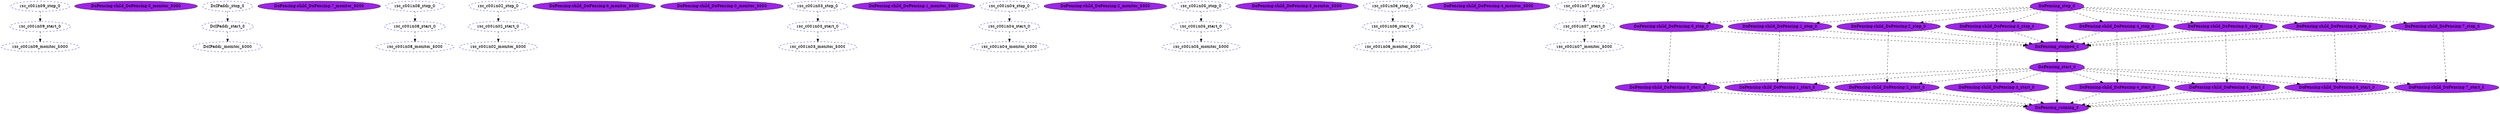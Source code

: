 digraph "g" {
	size = "30,30"
"rsc_c001n09_monitor_5000" [ style="dashed" color="blue" fontcolor="black" ]
"DoFencing:child_DoFencing:5_monitor_5000" [ font_color=black style=filled fillcolor=purple ]
"DcIPaddr_monitor_5000" [ style="dashed" color="blue" fontcolor="black" ]
"DoFencing:child_DoFencing:7_monitor_5000" [ font_color=black style=filled fillcolor=purple ]
"rsc_c001n08_monitor_5000" [ style="dashed" color="blue" fontcolor="black" ]
"rsc_c001n02_monitor_5000" [ style="dashed" color="blue" fontcolor="black" ]
"DoFencing:child_DoFencing:6_monitor_5000" [ font_color=black style=filled fillcolor=purple ]
"DoFencing:child_DoFencing:0_monitor_5000" [ font_color=black style=filled fillcolor=purple ]
"rsc_c001n03_monitor_5000" [ style="dashed" color="blue" fontcolor="black" ]
"DoFencing:child_DoFencing:1_monitor_5000" [ font_color=black style=filled fillcolor=purple ]
"rsc_c001n04_monitor_5000" [ style="dashed" color="blue" fontcolor="black" ]
"DoFencing:child_DoFencing:2_monitor_5000" [ font_color=black style=filled fillcolor=purple ]
"rsc_c001n05_monitor_5000" [ style="dashed" color="blue" fontcolor="black" ]
"DoFencing:child_DoFencing:3_monitor_5000" [ font_color=black style=filled fillcolor=purple ]
"rsc_c001n06_monitor_5000" [ style="dashed" color="blue" fontcolor="black" ]
"DoFencing:child_DoFencing:4_monitor_5000" [ font_color=black style=filled fillcolor=purple ]
"rsc_c001n07_monitor_5000" [ style="dashed" color="blue" fontcolor="black" ]
"DcIPaddr_stop_0" [ style="dashed" color="blue" fontcolor="black" ]
"DcIPaddr_start_0" [ style="dashed" color="blue" fontcolor="black" ]
"rsc_c001n09_stop_0" [ style="dashed" color="blue" fontcolor="black" ]
"rsc_c001n09_start_0" [ style="dashed" color="blue" fontcolor="black" ]
"rsc_c001n02_stop_0" [ style="dashed" color="blue" fontcolor="black" ]
"rsc_c001n02_start_0" [ style="dashed" color="blue" fontcolor="black" ]
"rsc_c001n03_stop_0" [ style="dashed" color="blue" fontcolor="black" ]
"rsc_c001n03_start_0" [ style="dashed" color="blue" fontcolor="black" ]
"rsc_c001n04_stop_0" [ style="dashed" color="blue" fontcolor="black" ]
"rsc_c001n04_start_0" [ style="dashed" color="blue" fontcolor="black" ]
"rsc_c001n05_stop_0" [ style="dashed" color="blue" fontcolor="black" ]
"rsc_c001n05_start_0" [ style="dashed" color="blue" fontcolor="black" ]
"rsc_c001n06_stop_0" [ style="dashed" color="blue" fontcolor="black" ]
"rsc_c001n06_start_0" [ style="dashed" color="blue" fontcolor="black" ]
"rsc_c001n07_stop_0" [ style="dashed" color="blue" fontcolor="black" ]
"rsc_c001n07_start_0" [ style="dashed" color="blue" fontcolor="black" ]
"rsc_c001n08_stop_0" [ style="dashed" color="blue" fontcolor="black" ]
"rsc_c001n08_start_0" [ style="dashed" color="blue" fontcolor="black" ]
"DoFencing:child_DoFencing:0_stop_0" [ font_color=black style=filled fillcolor=purple ]
"DoFencing:child_DoFencing:0_start_0" [ font_color=black style=filled fillcolor=purple ]
"DoFencing:child_DoFencing:1_stop_0" [ font_color=black style=filled fillcolor=purple ]
"DoFencing:child_DoFencing:1_start_0" [ font_color=black style=filled fillcolor=purple ]
"DoFencing:child_DoFencing:2_stop_0" [ font_color=black style=filled fillcolor=purple ]
"DoFencing:child_DoFencing:2_start_0" [ font_color=black style=filled fillcolor=purple ]
"DoFencing:child_DoFencing:3_stop_0" [ font_color=black style=filled fillcolor=purple ]
"DoFencing:child_DoFencing:3_start_0" [ font_color=black style=filled fillcolor=purple ]
"DoFencing:child_DoFencing:4_stop_0" [ font_color=black style=filled fillcolor=purple ]
"DoFencing:child_DoFencing:4_start_0" [ font_color=black style=filled fillcolor=purple ]
"DoFencing:child_DoFencing:5_stop_0" [ font_color=black style=filled fillcolor=purple ]
"DoFencing:child_DoFencing:5_start_0" [ font_color=black style=filled fillcolor=purple ]
"DoFencing:child_DoFencing:6_stop_0" [ font_color=black style=filled fillcolor=purple ]
"DoFencing:child_DoFencing:6_start_0" [ font_color=black style=filled fillcolor=purple ]
"DoFencing:child_DoFencing:7_stop_0" [ font_color=black style=filled fillcolor=purple ]
"DoFencing:child_DoFencing:7_start_0" [ font_color=black style=filled fillcolor=purple ]
"DoFencing_start_0" [ font_color=black style=filled fillcolor=purple ]
"DoFencing_running_0" [ font_color=black style=filled fillcolor=purple ]
"DoFencing_stop_0" [ font_color=black style=filled fillcolor=purple ]
"DoFencing_stopped_0" [ font_color=black style=filled fillcolor=purple ]
"rsc_c001n09_start_0" -> "rsc_c001n09_monitor_5000" [ style = dashed]
"DcIPaddr_start_0" -> "DcIPaddr_monitor_5000" [ style = dashed]
"rsc_c001n08_start_0" -> "rsc_c001n08_monitor_5000" [ style = dashed]
"rsc_c001n02_start_0" -> "rsc_c001n02_monitor_5000" [ style = dashed]
"rsc_c001n03_start_0" -> "rsc_c001n03_monitor_5000" [ style = dashed]
"rsc_c001n04_start_0" -> "rsc_c001n04_monitor_5000" [ style = dashed]
"rsc_c001n05_start_0" -> "rsc_c001n05_monitor_5000" [ style = dashed]
"rsc_c001n06_start_0" -> "rsc_c001n06_monitor_5000" [ style = dashed]
"rsc_c001n07_start_0" -> "rsc_c001n07_monitor_5000" [ style = dashed]
"DcIPaddr_stop_0" -> "DcIPaddr_start_0" [ style = dashed]
"rsc_c001n09_stop_0" -> "rsc_c001n09_start_0" [ style = dashed]
"rsc_c001n02_stop_0" -> "rsc_c001n02_start_0" [ style = dashed]
"rsc_c001n03_stop_0" -> "rsc_c001n03_start_0" [ style = dashed]
"rsc_c001n04_stop_0" -> "rsc_c001n04_start_0" [ style = dashed]
"rsc_c001n05_stop_0" -> "rsc_c001n05_start_0" [ style = dashed]
"rsc_c001n06_stop_0" -> "rsc_c001n06_start_0" [ style = dashed]
"rsc_c001n07_stop_0" -> "rsc_c001n07_start_0" [ style = dashed]
"rsc_c001n08_stop_0" -> "rsc_c001n08_start_0" [ style = dashed]
"DoFencing_stop_0" -> "DoFencing:child_DoFencing:0_stop_0" [ style = dashed]
"DoFencing:child_DoFencing:0_stop_0" -> "DoFencing:child_DoFencing:0_start_0" [ style = dashed]
"DoFencing_start_0" -> "DoFencing:child_DoFencing:0_start_0" [ style = dashed]
"DoFencing_stop_0" -> "DoFencing:child_DoFencing:1_stop_0" [ style = dashed]
"DoFencing:child_DoFencing:1_stop_0" -> "DoFencing:child_DoFencing:1_start_0" [ style = dashed]
"DoFencing_start_0" -> "DoFencing:child_DoFencing:1_start_0" [ style = dashed]
"DoFencing_stop_0" -> "DoFencing:child_DoFencing:2_stop_0" [ style = dashed]
"DoFencing:child_DoFencing:2_stop_0" -> "DoFencing:child_DoFencing:2_start_0" [ style = dashed]
"DoFencing_start_0" -> "DoFencing:child_DoFencing:2_start_0" [ style = dashed]
"DoFencing_stop_0" -> "DoFencing:child_DoFencing:3_stop_0" [ style = dashed]
"DoFencing:child_DoFencing:3_stop_0" -> "DoFencing:child_DoFencing:3_start_0" [ style = dashed]
"DoFencing_start_0" -> "DoFencing:child_DoFencing:3_start_0" [ style = dashed]
"DoFencing_stop_0" -> "DoFencing:child_DoFencing:4_stop_0" [ style = dashed]
"DoFencing:child_DoFencing:4_stop_0" -> "DoFencing:child_DoFencing:4_start_0" [ style = dashed]
"DoFencing_start_0" -> "DoFencing:child_DoFencing:4_start_0" [ style = dashed]
"DoFencing_stop_0" -> "DoFencing:child_DoFencing:5_stop_0" [ style = dashed]
"DoFencing:child_DoFencing:5_stop_0" -> "DoFencing:child_DoFencing:5_start_0" [ style = dashed]
"DoFencing_start_0" -> "DoFencing:child_DoFencing:5_start_0" [ style = dashed]
"DoFencing_stop_0" -> "DoFencing:child_DoFencing:6_stop_0" [ style = dashed]
"DoFencing:child_DoFencing:6_stop_0" -> "DoFencing:child_DoFencing:6_start_0" [ style = dashed]
"DoFencing_start_0" -> "DoFencing:child_DoFencing:6_start_0" [ style = dashed]
"DoFencing_stop_0" -> "DoFencing:child_DoFencing:7_stop_0" [ style = dashed]
"DoFencing:child_DoFencing:7_stop_0" -> "DoFencing:child_DoFencing:7_start_0" [ style = dashed]
"DoFencing_start_0" -> "DoFencing:child_DoFencing:7_start_0" [ style = dashed]
"DoFencing_stopped_0" -> "DoFencing_start_0" [ style = dashed]
"DoFencing_start_0" -> "DoFencing_running_0" [ style = dashed]
"DoFencing:child_DoFencing:0_start_0" -> "DoFencing_running_0" [ style = dashed]
"DoFencing:child_DoFencing:1_start_0" -> "DoFencing_running_0" [ style = dashed]
"DoFencing:child_DoFencing:2_start_0" -> "DoFencing_running_0" [ style = dashed]
"DoFencing:child_DoFencing:3_start_0" -> "DoFencing_running_0" [ style = dashed]
"DoFencing:child_DoFencing:4_start_0" -> "DoFencing_running_0" [ style = dashed]
"DoFencing:child_DoFencing:5_start_0" -> "DoFencing_running_0" [ style = dashed]
"DoFencing:child_DoFencing:6_start_0" -> "DoFencing_running_0" [ style = dashed]
"DoFencing:child_DoFencing:7_start_0" -> "DoFencing_running_0" [ style = dashed]
"DoFencing_stop_0" -> "DoFencing_stopped_0" [ style = dashed]
"DoFencing:child_DoFencing:0_stop_0" -> "DoFencing_stopped_0" [ style = dashed]
"DoFencing:child_DoFencing:1_stop_0" -> "DoFencing_stopped_0" [ style = dashed]
"DoFencing:child_DoFencing:2_stop_0" -> "DoFencing_stopped_0" [ style = dashed]
"DoFencing:child_DoFencing:3_stop_0" -> "DoFencing_stopped_0" [ style = dashed]
"DoFencing:child_DoFencing:4_stop_0" -> "DoFencing_stopped_0" [ style = dashed]
"DoFencing:child_DoFencing:5_stop_0" -> "DoFencing_stopped_0" [ style = dashed]
"DoFencing:child_DoFencing:6_stop_0" -> "DoFencing_stopped_0" [ style = dashed]
"DoFencing:child_DoFencing:7_stop_0" -> "DoFencing_stopped_0" [ style = dashed]
}
